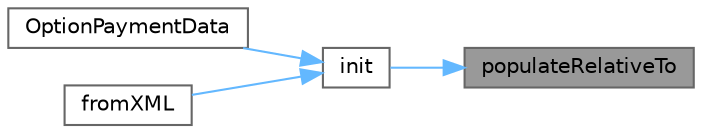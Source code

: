 digraph "populateRelativeTo"
{
 // INTERACTIVE_SVG=YES
 // LATEX_PDF_SIZE
  bgcolor="transparent";
  edge [fontname=Helvetica,fontsize=10,labelfontname=Helvetica,labelfontsize=10];
  node [fontname=Helvetica,fontsize=10,shape=box,height=0.2,width=0.4];
  rankdir="RL";
  Node1 [label="populateRelativeTo",height=0.2,width=0.4,color="gray40", fillcolor="grey60", style="filled", fontcolor="black",tooltip="Populate the value of relativeTo_ member from string."];
  Node1 -> Node2 [dir="back",color="steelblue1",style="solid"];
  Node2 [label="init",height=0.2,width=0.4,color="grey40", fillcolor="white", style="filled",URL="$classore_1_1data_1_1_option_payment_data.html#a02fd73d861ef2e4aabb38c0c9ff82947",tooltip="Initialisation."];
  Node2 -> Node3 [dir="back",color="steelblue1",style="solid"];
  Node3 [label="OptionPaymentData",height=0.2,width=0.4,color="grey40", fillcolor="white", style="filled",URL="$classore_1_1data_1_1_option_payment_data.html#ae019b425f1d2bc4c7d06a8a7e22e0c13",tooltip="Constructor taking an explicit set of payment dates."];
  Node2 -> Node4 [dir="back",color="steelblue1",style="solid"];
  Node4 [label="fromXML",height=0.2,width=0.4,color="grey40", fillcolor="white", style="filled",URL="$classore_1_1data_1_1_option_payment_data.html#a7741ae0fc924943de5bfe02928262eb7",tooltip=" "];
}
